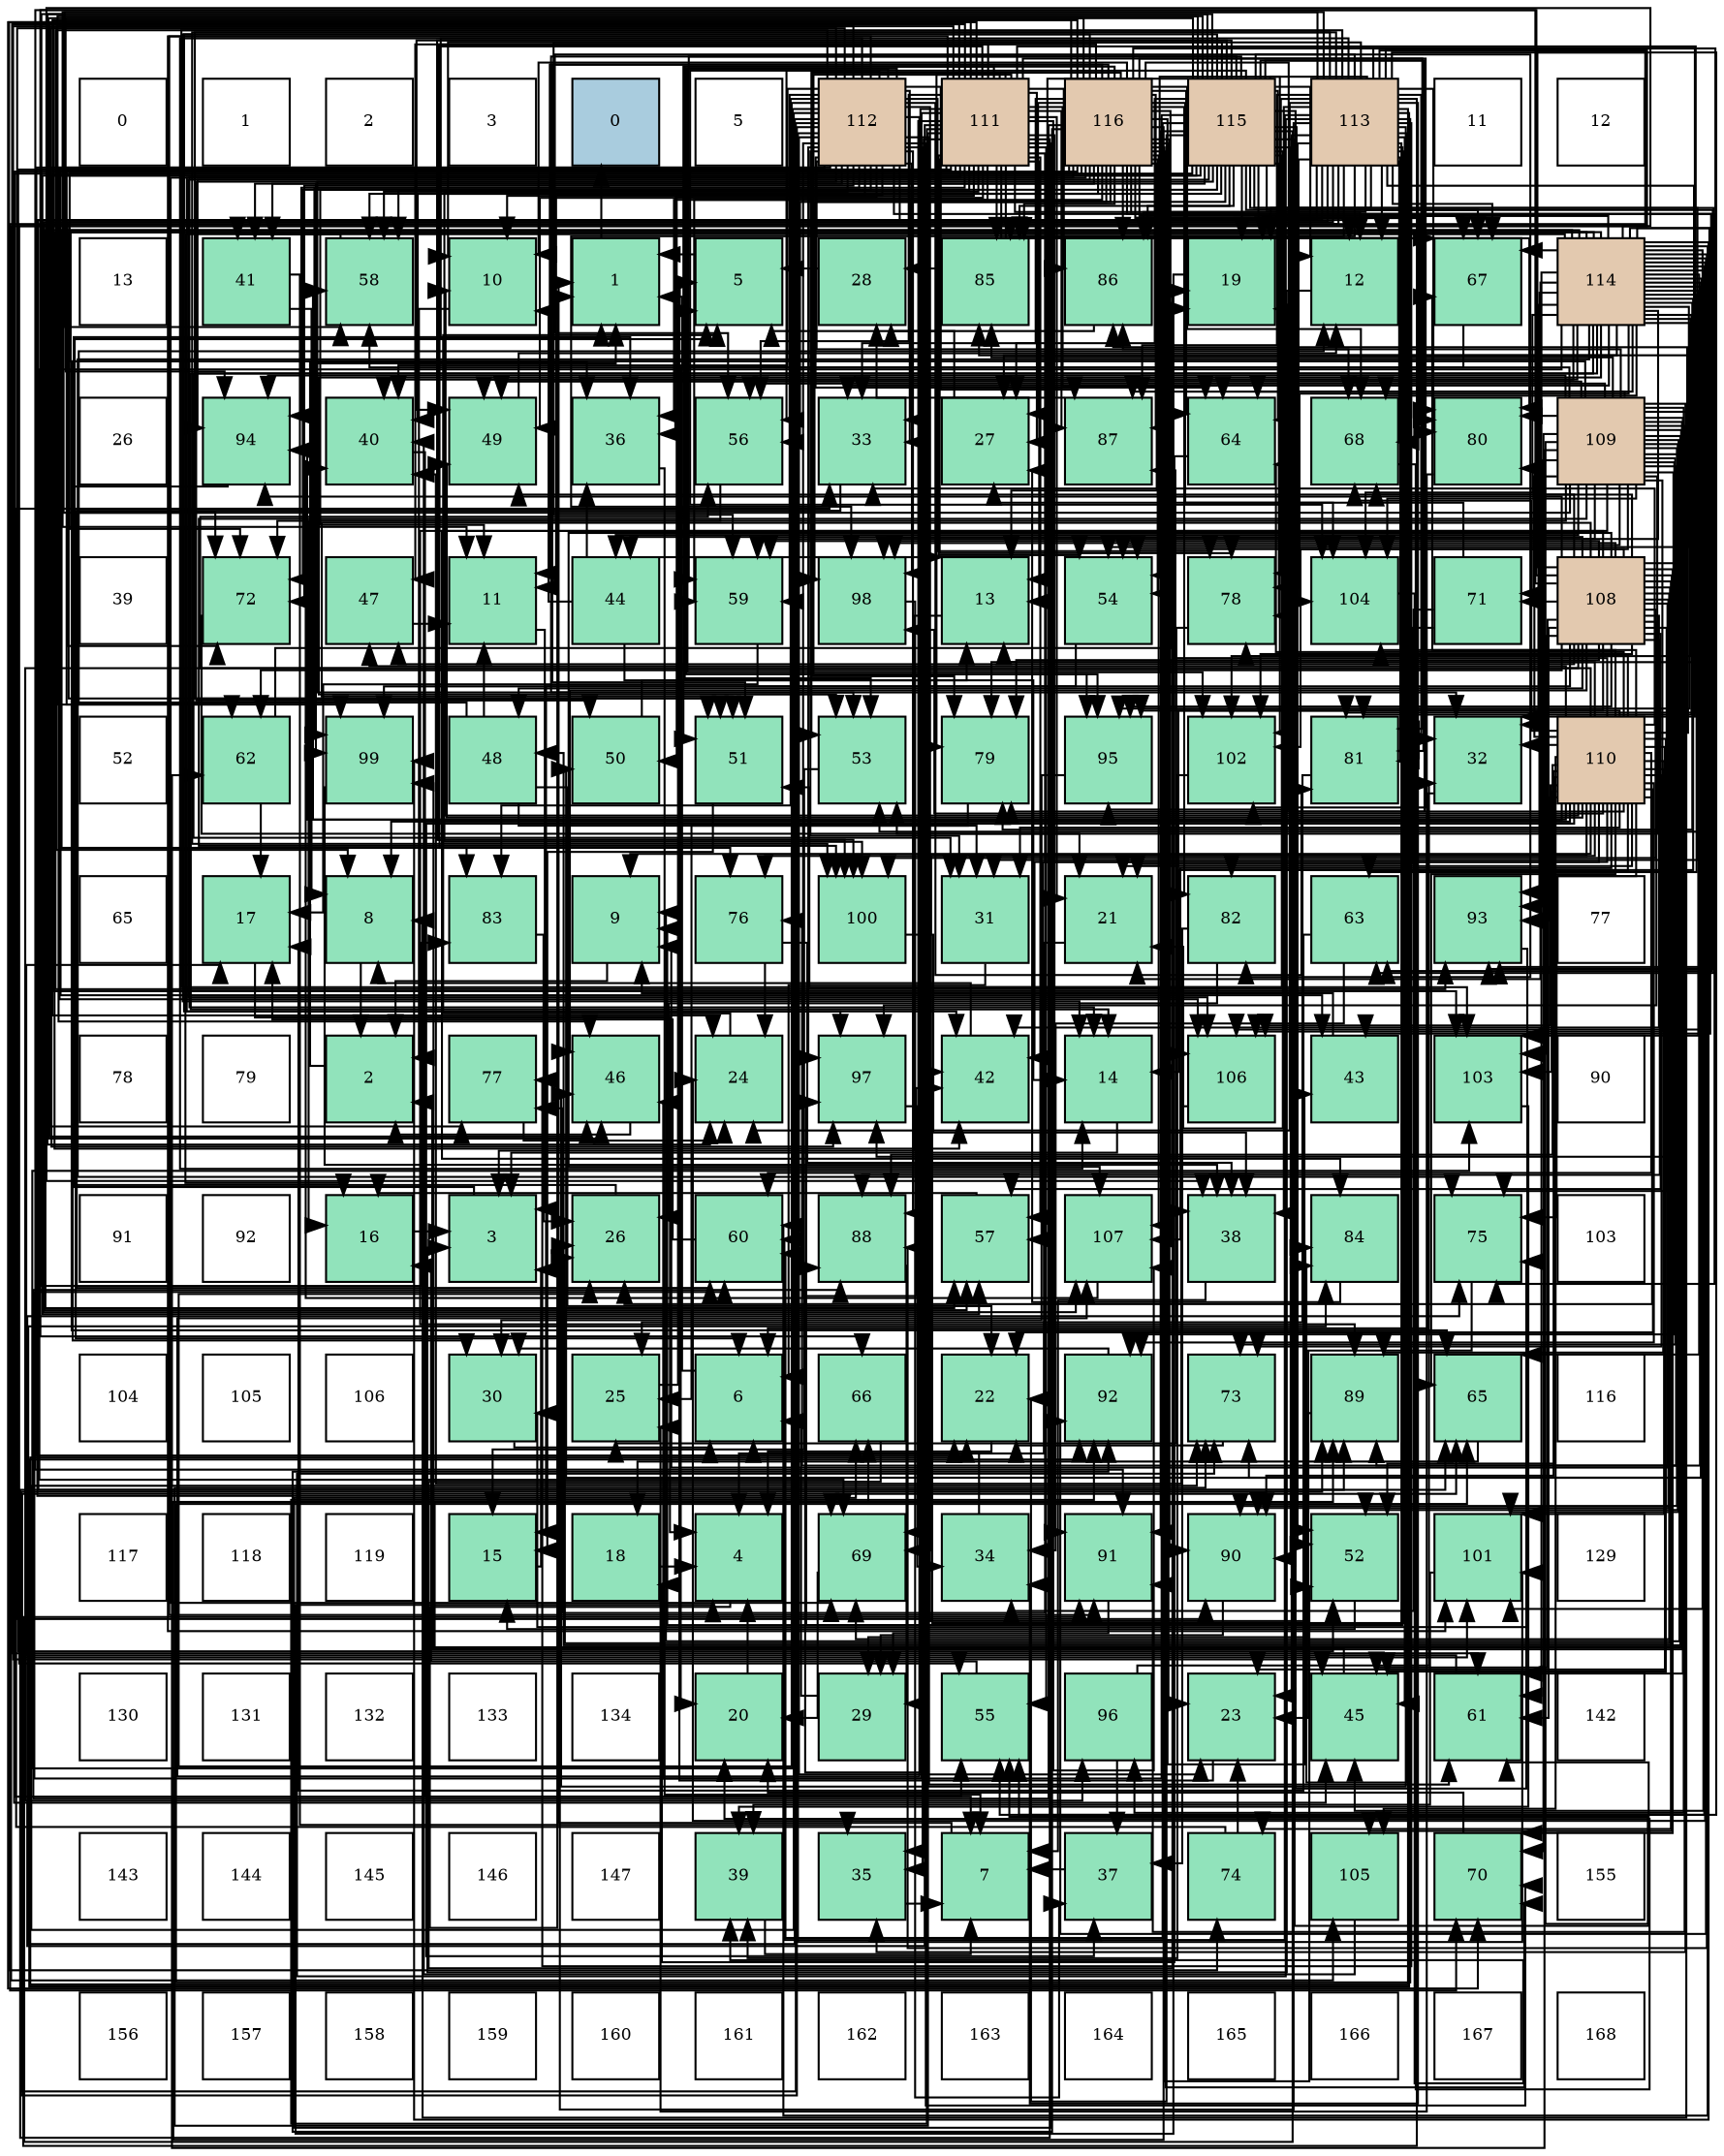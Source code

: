 digraph layout{
 rankdir=TB;
 splines=ortho;
 node [style=filled shape=square fixedsize=true width=0.6];
0[label="0", fontsize=8, fillcolor="#ffffff"];
1[label="1", fontsize=8, fillcolor="#ffffff"];
2[label="2", fontsize=8, fillcolor="#ffffff"];
3[label="3", fontsize=8, fillcolor="#ffffff"];
4[label="0", fontsize=8, fillcolor="#a9ccde"];
5[label="5", fontsize=8, fillcolor="#ffffff"];
6[label="112", fontsize=8, fillcolor="#e3c9af"];
7[label="111", fontsize=8, fillcolor="#e3c9af"];
8[label="116", fontsize=8, fillcolor="#e3c9af"];
9[label="115", fontsize=8, fillcolor="#e3c9af"];
10[label="113", fontsize=8, fillcolor="#e3c9af"];
11[label="11", fontsize=8, fillcolor="#ffffff"];
12[label="12", fontsize=8, fillcolor="#ffffff"];
13[label="13", fontsize=8, fillcolor="#ffffff"];
14[label="41", fontsize=8, fillcolor="#91e3bb"];
15[label="58", fontsize=8, fillcolor="#91e3bb"];
16[label="10", fontsize=8, fillcolor="#91e3bb"];
17[label="1", fontsize=8, fillcolor="#91e3bb"];
18[label="5", fontsize=8, fillcolor="#91e3bb"];
19[label="28", fontsize=8, fillcolor="#91e3bb"];
20[label="85", fontsize=8, fillcolor="#91e3bb"];
21[label="86", fontsize=8, fillcolor="#91e3bb"];
22[label="19", fontsize=8, fillcolor="#91e3bb"];
23[label="12", fontsize=8, fillcolor="#91e3bb"];
24[label="67", fontsize=8, fillcolor="#91e3bb"];
25[label="114", fontsize=8, fillcolor="#e3c9af"];
26[label="26", fontsize=8, fillcolor="#ffffff"];
27[label="94", fontsize=8, fillcolor="#91e3bb"];
28[label="40", fontsize=8, fillcolor="#91e3bb"];
29[label="49", fontsize=8, fillcolor="#91e3bb"];
30[label="36", fontsize=8, fillcolor="#91e3bb"];
31[label="56", fontsize=8, fillcolor="#91e3bb"];
32[label="33", fontsize=8, fillcolor="#91e3bb"];
33[label="27", fontsize=8, fillcolor="#91e3bb"];
34[label="87", fontsize=8, fillcolor="#91e3bb"];
35[label="64", fontsize=8, fillcolor="#91e3bb"];
36[label="68", fontsize=8, fillcolor="#91e3bb"];
37[label="80", fontsize=8, fillcolor="#91e3bb"];
38[label="109", fontsize=8, fillcolor="#e3c9af"];
39[label="39", fontsize=8, fillcolor="#ffffff"];
40[label="72", fontsize=8, fillcolor="#91e3bb"];
41[label="47", fontsize=8, fillcolor="#91e3bb"];
42[label="11", fontsize=8, fillcolor="#91e3bb"];
43[label="44", fontsize=8, fillcolor="#91e3bb"];
44[label="59", fontsize=8, fillcolor="#91e3bb"];
45[label="98", fontsize=8, fillcolor="#91e3bb"];
46[label="13", fontsize=8, fillcolor="#91e3bb"];
47[label="54", fontsize=8, fillcolor="#91e3bb"];
48[label="78", fontsize=8, fillcolor="#91e3bb"];
49[label="104", fontsize=8, fillcolor="#91e3bb"];
50[label="71", fontsize=8, fillcolor="#91e3bb"];
51[label="108", fontsize=8, fillcolor="#e3c9af"];
52[label="52", fontsize=8, fillcolor="#ffffff"];
53[label="62", fontsize=8, fillcolor="#91e3bb"];
54[label="99", fontsize=8, fillcolor="#91e3bb"];
55[label="48", fontsize=8, fillcolor="#91e3bb"];
56[label="50", fontsize=8, fillcolor="#91e3bb"];
57[label="51", fontsize=8, fillcolor="#91e3bb"];
58[label="53", fontsize=8, fillcolor="#91e3bb"];
59[label="79", fontsize=8, fillcolor="#91e3bb"];
60[label="95", fontsize=8, fillcolor="#91e3bb"];
61[label="102", fontsize=8, fillcolor="#91e3bb"];
62[label="81", fontsize=8, fillcolor="#91e3bb"];
63[label="32", fontsize=8, fillcolor="#91e3bb"];
64[label="110", fontsize=8, fillcolor="#e3c9af"];
65[label="65", fontsize=8, fillcolor="#ffffff"];
66[label="17", fontsize=8, fillcolor="#91e3bb"];
67[label="8", fontsize=8, fillcolor="#91e3bb"];
68[label="83", fontsize=8, fillcolor="#91e3bb"];
69[label="9", fontsize=8, fillcolor="#91e3bb"];
70[label="76", fontsize=8, fillcolor="#91e3bb"];
71[label="100", fontsize=8, fillcolor="#91e3bb"];
72[label="31", fontsize=8, fillcolor="#91e3bb"];
73[label="21", fontsize=8, fillcolor="#91e3bb"];
74[label="82", fontsize=8, fillcolor="#91e3bb"];
75[label="63", fontsize=8, fillcolor="#91e3bb"];
76[label="93", fontsize=8, fillcolor="#91e3bb"];
77[label="77", fontsize=8, fillcolor="#ffffff"];
78[label="78", fontsize=8, fillcolor="#ffffff"];
79[label="79", fontsize=8, fillcolor="#ffffff"];
80[label="2", fontsize=8, fillcolor="#91e3bb"];
81[label="77", fontsize=8, fillcolor="#91e3bb"];
82[label="46", fontsize=8, fillcolor="#91e3bb"];
83[label="24", fontsize=8, fillcolor="#91e3bb"];
84[label="97", fontsize=8, fillcolor="#91e3bb"];
85[label="42", fontsize=8, fillcolor="#91e3bb"];
86[label="14", fontsize=8, fillcolor="#91e3bb"];
87[label="106", fontsize=8, fillcolor="#91e3bb"];
88[label="43", fontsize=8, fillcolor="#91e3bb"];
89[label="103", fontsize=8, fillcolor="#91e3bb"];
90[label="90", fontsize=8, fillcolor="#ffffff"];
91[label="91", fontsize=8, fillcolor="#ffffff"];
92[label="92", fontsize=8, fillcolor="#ffffff"];
93[label="16", fontsize=8, fillcolor="#91e3bb"];
94[label="3", fontsize=8, fillcolor="#91e3bb"];
95[label="26", fontsize=8, fillcolor="#91e3bb"];
96[label="60", fontsize=8, fillcolor="#91e3bb"];
97[label="88", fontsize=8, fillcolor="#91e3bb"];
98[label="57", fontsize=8, fillcolor="#91e3bb"];
99[label="107", fontsize=8, fillcolor="#91e3bb"];
100[label="38", fontsize=8, fillcolor="#91e3bb"];
101[label="84", fontsize=8, fillcolor="#91e3bb"];
102[label="75", fontsize=8, fillcolor="#91e3bb"];
103[label="103", fontsize=8, fillcolor="#ffffff"];
104[label="104", fontsize=8, fillcolor="#ffffff"];
105[label="105", fontsize=8, fillcolor="#ffffff"];
106[label="106", fontsize=8, fillcolor="#ffffff"];
107[label="30", fontsize=8, fillcolor="#91e3bb"];
108[label="25", fontsize=8, fillcolor="#91e3bb"];
109[label="6", fontsize=8, fillcolor="#91e3bb"];
110[label="66", fontsize=8, fillcolor="#91e3bb"];
111[label="22", fontsize=8, fillcolor="#91e3bb"];
112[label="92", fontsize=8, fillcolor="#91e3bb"];
113[label="73", fontsize=8, fillcolor="#91e3bb"];
114[label="89", fontsize=8, fillcolor="#91e3bb"];
115[label="65", fontsize=8, fillcolor="#91e3bb"];
116[label="116", fontsize=8, fillcolor="#ffffff"];
117[label="117", fontsize=8, fillcolor="#ffffff"];
118[label="118", fontsize=8, fillcolor="#ffffff"];
119[label="119", fontsize=8, fillcolor="#ffffff"];
120[label="15", fontsize=8, fillcolor="#91e3bb"];
121[label="18", fontsize=8, fillcolor="#91e3bb"];
122[label="4", fontsize=8, fillcolor="#91e3bb"];
123[label="69", fontsize=8, fillcolor="#91e3bb"];
124[label="34", fontsize=8, fillcolor="#91e3bb"];
125[label="91", fontsize=8, fillcolor="#91e3bb"];
126[label="90", fontsize=8, fillcolor="#91e3bb"];
127[label="52", fontsize=8, fillcolor="#91e3bb"];
128[label="101", fontsize=8, fillcolor="#91e3bb"];
129[label="129", fontsize=8, fillcolor="#ffffff"];
130[label="130", fontsize=8, fillcolor="#ffffff"];
131[label="131", fontsize=8, fillcolor="#ffffff"];
132[label="132", fontsize=8, fillcolor="#ffffff"];
133[label="133", fontsize=8, fillcolor="#ffffff"];
134[label="134", fontsize=8, fillcolor="#ffffff"];
135[label="20", fontsize=8, fillcolor="#91e3bb"];
136[label="29", fontsize=8, fillcolor="#91e3bb"];
137[label="55", fontsize=8, fillcolor="#91e3bb"];
138[label="96", fontsize=8, fillcolor="#91e3bb"];
139[label="23", fontsize=8, fillcolor="#91e3bb"];
140[label="45", fontsize=8, fillcolor="#91e3bb"];
141[label="61", fontsize=8, fillcolor="#91e3bb"];
142[label="142", fontsize=8, fillcolor="#ffffff"];
143[label="143", fontsize=8, fillcolor="#ffffff"];
144[label="144", fontsize=8, fillcolor="#ffffff"];
145[label="145", fontsize=8, fillcolor="#ffffff"];
146[label="146", fontsize=8, fillcolor="#ffffff"];
147[label="147", fontsize=8, fillcolor="#ffffff"];
148[label="39", fontsize=8, fillcolor="#91e3bb"];
149[label="35", fontsize=8, fillcolor="#91e3bb"];
150[label="7", fontsize=8, fillcolor="#91e3bb"];
151[label="37", fontsize=8, fillcolor="#91e3bb"];
152[label="74", fontsize=8, fillcolor="#91e3bb"];
153[label="105", fontsize=8, fillcolor="#91e3bb"];
154[label="70", fontsize=8, fillcolor="#91e3bb"];
155[label="155", fontsize=8, fillcolor="#ffffff"];
156[label="156", fontsize=8, fillcolor="#ffffff"];
157[label="157", fontsize=8, fillcolor="#ffffff"];
158[label="158", fontsize=8, fillcolor="#ffffff"];
159[label="159", fontsize=8, fillcolor="#ffffff"];
160[label="160", fontsize=8, fillcolor="#ffffff"];
161[label="161", fontsize=8, fillcolor="#ffffff"];
162[label="162", fontsize=8, fillcolor="#ffffff"];
163[label="163", fontsize=8, fillcolor="#ffffff"];
164[label="164", fontsize=8, fillcolor="#ffffff"];
165[label="165", fontsize=8, fillcolor="#ffffff"];
166[label="166", fontsize=8, fillcolor="#ffffff"];
167[label="167", fontsize=8, fillcolor="#ffffff"];
168[label="168", fontsize=8, fillcolor="#ffffff"];
edge [constraint=false, style=vis];17 -> 4;
80 -> 17;
94 -> 17;
122 -> 17;
18 -> 17;
109 -> 17;
150 -> 17;
67 -> 80;
69 -> 80;
16 -> 80;
42 -> 94;
23 -> 94;
46 -> 94;
86 -> 94;
120 -> 94;
93 -> 94;
66 -> 122;
121 -> 122;
22 -> 122;
135 -> 122;
73 -> 122;
111 -> 122;
139 -> 18;
83 -> 18;
108 -> 18;
95 -> 18;
33 -> 18;
19 -> 18;
136 -> 109;
107 -> 109;
72 -> 109;
63 -> 109;
32 -> 109;
124 -> 109;
149 -> 150;
30 -> 150;
151 -> 150;
100 -> 150;
148 -> 150;
28 -> 150;
14 -> 67;
14 -> 149;
85 -> 67;
88 -> 69;
43 -> 16;
43 -> 46;
43 -> 86;
43 -> 30;
140 -> 80;
82 -> 80;
41 -> 42;
55 -> 42;
55 -> 23;
55 -> 111;
55 -> 72;
29 -> 23;
56 -> 46;
57 -> 120;
127 -> 120;
58 -> 120;
47 -> 120;
137 -> 93;
31 -> 93;
98 -> 93;
15 -> 93;
44 -> 66;
96 -> 66;
141 -> 66;
53 -> 66;
53 -> 22;
75 -> 66;
75 -> 124;
35 -> 121;
115 -> 121;
110 -> 22;
24 -> 135;
36 -> 135;
123 -> 135;
154 -> 135;
50 -> 73;
50 -> 33;
50 -> 124;
40 -> 73;
113 -> 111;
152 -> 139;
152 -> 32;
102 -> 139;
70 -> 83;
70 -> 100;
81 -> 83;
48 -> 108;
59 -> 108;
37 -> 108;
62 -> 108;
74 -> 95;
74 -> 151;
68 -> 95;
101 -> 33;
20 -> 19;
21 -> 19;
34 -> 19;
97 -> 136;
114 -> 136;
126 -> 136;
125 -> 136;
112 -> 107;
76 -> 107;
27 -> 107;
60 -> 107;
138 -> 63;
138 -> 151;
84 -> 124;
45 -> 151;
54 -> 100;
71 -> 100;
128 -> 148;
61 -> 148;
89 -> 148;
49 -> 148;
153 -> 28;
87 -> 28;
99 -> 28;
51 -> 69;
51 -> 95;
51 -> 85;
51 -> 43;
51 -> 140;
51 -> 82;
51 -> 41;
51 -> 55;
51 -> 29;
51 -> 57;
51 -> 47;
51 -> 137;
51 -> 98;
51 -> 44;
51 -> 141;
51 -> 53;
51 -> 110;
51 -> 36;
51 -> 123;
51 -> 154;
51 -> 50;
51 -> 152;
51 -> 102;
51 -> 59;
51 -> 21;
51 -> 97;
51 -> 114;
51 -> 126;
51 -> 125;
51 -> 27;
51 -> 60;
51 -> 138;
51 -> 84;
51 -> 45;
51 -> 54;
51 -> 71;
51 -> 61;
51 -> 89;
51 -> 153;
51 -> 87;
51 -> 99;
38 -> 67;
38 -> 69;
38 -> 149;
38 -> 43;
38 -> 55;
38 -> 29;
38 -> 127;
38 -> 58;
38 -> 47;
38 -> 137;
38 -> 31;
38 -> 15;
38 -> 44;
38 -> 96;
38 -> 141;
38 -> 53;
38 -> 115;
38 -> 110;
38 -> 154;
38 -> 50;
38 -> 40;
38 -> 113;
38 -> 70;
38 -> 37;
38 -> 101;
38 -> 20;
38 -> 21;
38 -> 34;
38 -> 126;
38 -> 125;
38 -> 112;
38 -> 76;
38 -> 27;
38 -> 138;
38 -> 84;
38 -> 54;
38 -> 71;
38 -> 128;
38 -> 61;
38 -> 49;
38 -> 87;
64 -> 67;
64 -> 69;
64 -> 16;
64 -> 46;
64 -> 86;
64 -> 22;
64 -> 73;
64 -> 111;
64 -> 139;
64 -> 95;
64 -> 72;
64 -> 63;
64 -> 32;
64 -> 151;
64 -> 85;
64 -> 140;
64 -> 41;
64 -> 29;
64 -> 127;
64 -> 31;
64 -> 98;
64 -> 15;
64 -> 96;
64 -> 35;
64 -> 115;
64 -> 24;
64 -> 36;
64 -> 123;
64 -> 113;
64 -> 102;
64 -> 70;
64 -> 48;
64 -> 37;
64 -> 20;
64 -> 34;
64 -> 97;
64 -> 114;
64 -> 126;
64 -> 112;
64 -> 76;
64 -> 27;
64 -> 60;
64 -> 45;
64 -> 128;
64 -> 89;
64 -> 49;
64 -> 153;
64 -> 87;
64 -> 99;
7 -> 67;
7 -> 42;
7 -> 23;
7 -> 46;
7 -> 73;
7 -> 33;
7 -> 149;
7 -> 30;
7 -> 82;
7 -> 41;
7 -> 29;
7 -> 57;
7 -> 127;
7 -> 58;
7 -> 47;
7 -> 137;
7 -> 31;
7 -> 98;
7 -> 15;
7 -> 96;
7 -> 141;
7 -> 53;
7 -> 35;
7 -> 115;
7 -> 110;
7 -> 24;
7 -> 123;
7 -> 154;
7 -> 40;
7 -> 113;
7 -> 152;
7 -> 102;
7 -> 70;
7 -> 81;
7 -> 48;
7 -> 59;
7 -> 37;
7 -> 62;
7 -> 20;
7 -> 21;
7 -> 34;
7 -> 97;
7 -> 125;
7 -> 112;
7 -> 60;
7 -> 84;
7 -> 54;
7 -> 128;
7 -> 61;
7 -> 87;
7 -> 99;
6 -> 16;
6 -> 23;
6 -> 86;
6 -> 111;
6 -> 139;
6 -> 95;
6 -> 72;
6 -> 63;
6 -> 32;
6 -> 149;
6 -> 30;
6 -> 28;
6 -> 85;
6 -> 88;
6 -> 140;
6 -> 82;
6 -> 56;
6 -> 15;
6 -> 44;
6 -> 141;
6 -> 35;
6 -> 115;
6 -> 36;
6 -> 154;
6 -> 40;
6 -> 113;
6 -> 102;
6 -> 81;
6 -> 48;
6 -> 62;
6 -> 68;
6 -> 101;
6 -> 34;
6 -> 97;
6 -> 114;
6 -> 126;
6 -> 125;
6 -> 76;
6 -> 27;
6 -> 60;
6 -> 84;
6 -> 45;
6 -> 54;
6 -> 71;
6 -> 128;
6 -> 61;
6 -> 89;
6 -> 49;
6 -> 99;
10 -> 69;
10 -> 42;
10 -> 23;
10 -> 22;
10 -> 111;
10 -> 139;
10 -> 83;
10 -> 95;
10 -> 63;
10 -> 124;
10 -> 30;
10 -> 100;
10 -> 85;
10 -> 140;
10 -> 82;
10 -> 57;
10 -> 127;
10 -> 58;
10 -> 47;
10 -> 137;
10 -> 31;
10 -> 98;
10 -> 15;
10 -> 44;
10 -> 96;
10 -> 115;
10 -> 24;
10 -> 36;
10 -> 123;
10 -> 154;
10 -> 40;
10 -> 113;
10 -> 81;
10 -> 48;
10 -> 59;
10 -> 37;
10 -> 62;
10 -> 101;
10 -> 20;
10 -> 21;
10 -> 34;
10 -> 114;
10 -> 125;
10 -> 112;
10 -> 84;
10 -> 45;
10 -> 71;
10 -> 89;
10 -> 49;
10 -> 153;
10 -> 99;
25 -> 86;
25 -> 22;
25 -> 73;
25 -> 83;
25 -> 33;
25 -> 72;
25 -> 63;
25 -> 32;
25 -> 30;
25 -> 100;
25 -> 28;
25 -> 14;
25 -> 85;
25 -> 88;
25 -> 140;
25 -> 29;
25 -> 56;
25 -> 57;
25 -> 58;
25 -> 47;
25 -> 137;
25 -> 98;
25 -> 96;
25 -> 141;
25 -> 75;
25 -> 35;
25 -> 115;
25 -> 24;
25 -> 36;
25 -> 123;
25 -> 113;
25 -> 102;
25 -> 48;
25 -> 59;
25 -> 62;
25 -> 74;
25 -> 68;
25 -> 97;
25 -> 114;
25 -> 112;
25 -> 76;
25 -> 60;
25 -> 45;
25 -> 54;
25 -> 128;
25 -> 61;
25 -> 89;
25 -> 49;
25 -> 87;
9 -> 16;
9 -> 42;
9 -> 23;
9 -> 46;
9 -> 86;
9 -> 22;
9 -> 73;
9 -> 111;
9 -> 83;
9 -> 33;
9 -> 72;
9 -> 32;
9 -> 14;
9 -> 82;
9 -> 29;
9 -> 56;
9 -> 57;
9 -> 127;
9 -> 58;
9 -> 137;
9 -> 31;
9 -> 98;
9 -> 15;
9 -> 44;
9 -> 96;
9 -> 141;
9 -> 75;
9 -> 35;
9 -> 24;
9 -> 40;
9 -> 102;
9 -> 48;
9 -> 59;
9 -> 37;
9 -> 62;
9 -> 74;
9 -> 68;
9 -> 20;
9 -> 21;
9 -> 126;
9 -> 125;
9 -> 76;
9 -> 27;
9 -> 84;
9 -> 54;
9 -> 71;
9 -> 128;
9 -> 61;
9 -> 87;
8 -> 16;
8 -> 42;
8 -> 46;
8 -> 86;
8 -> 139;
8 -> 83;
8 -> 33;
8 -> 63;
8 -> 32;
8 -> 100;
8 -> 28;
8 -> 14;
8 -> 85;
8 -> 88;
8 -> 140;
8 -> 82;
8 -> 57;
8 -> 127;
8 -> 58;
8 -> 47;
8 -> 31;
8 -> 44;
8 -> 75;
8 -> 35;
8 -> 24;
8 -> 36;
8 -> 123;
8 -> 154;
8 -> 40;
8 -> 59;
8 -> 37;
8 -> 62;
8 -> 74;
8 -> 101;
8 -> 20;
8 -> 21;
8 -> 34;
8 -> 97;
8 -> 114;
8 -> 126;
8 -> 112;
8 -> 76;
8 -> 27;
8 -> 60;
8 -> 45;
8 -> 71;
8 -> 89;
8 -> 49;
8 -> 99;
edge [constraint=true, style=invis];
0 -> 13 -> 26 -> 39 -> 52 -> 65 -> 78 -> 91 -> 104 -> 117 -> 130 -> 143 -> 156;
1 -> 14 -> 27 -> 40 -> 53 -> 66 -> 79 -> 92 -> 105 -> 118 -> 131 -> 144 -> 157;
2 -> 15 -> 28 -> 41 -> 54 -> 67 -> 80 -> 93 -> 106 -> 119 -> 132 -> 145 -> 158;
3 -> 16 -> 29 -> 42 -> 55 -> 68 -> 81 -> 94 -> 107 -> 120 -> 133 -> 146 -> 159;
4 -> 17 -> 30 -> 43 -> 56 -> 69 -> 82 -> 95 -> 108 -> 121 -> 134 -> 147 -> 160;
5 -> 18 -> 31 -> 44 -> 57 -> 70 -> 83 -> 96 -> 109 -> 122 -> 135 -> 148 -> 161;
6 -> 19 -> 32 -> 45 -> 58 -> 71 -> 84 -> 97 -> 110 -> 123 -> 136 -> 149 -> 162;
7 -> 20 -> 33 -> 46 -> 59 -> 72 -> 85 -> 98 -> 111 -> 124 -> 137 -> 150 -> 163;
8 -> 21 -> 34 -> 47 -> 60 -> 73 -> 86 -> 99 -> 112 -> 125 -> 138 -> 151 -> 164;
9 -> 22 -> 35 -> 48 -> 61 -> 74 -> 87 -> 100 -> 113 -> 126 -> 139 -> 152 -> 165;
10 -> 23 -> 36 -> 49 -> 62 -> 75 -> 88 -> 101 -> 114 -> 127 -> 140 -> 153 -> 166;
11 -> 24 -> 37 -> 50 -> 63 -> 76 -> 89 -> 102 -> 115 -> 128 -> 141 -> 154 -> 167;
12 -> 25 -> 38 -> 51 -> 64 -> 77 -> 90 -> 103 -> 116 -> 129 -> 142 -> 155 -> 168;
rank = same {0 -> 1 -> 2 -> 3 -> 4 -> 5 -> 6 -> 7 -> 8 -> 9 -> 10 -> 11 -> 12};
rank = same {13 -> 14 -> 15 -> 16 -> 17 -> 18 -> 19 -> 20 -> 21 -> 22 -> 23 -> 24 -> 25};
rank = same {26 -> 27 -> 28 -> 29 -> 30 -> 31 -> 32 -> 33 -> 34 -> 35 -> 36 -> 37 -> 38};
rank = same {39 -> 40 -> 41 -> 42 -> 43 -> 44 -> 45 -> 46 -> 47 -> 48 -> 49 -> 50 -> 51};
rank = same {52 -> 53 -> 54 -> 55 -> 56 -> 57 -> 58 -> 59 -> 60 -> 61 -> 62 -> 63 -> 64};
rank = same {65 -> 66 -> 67 -> 68 -> 69 -> 70 -> 71 -> 72 -> 73 -> 74 -> 75 -> 76 -> 77};
rank = same {78 -> 79 -> 80 -> 81 -> 82 -> 83 -> 84 -> 85 -> 86 -> 87 -> 88 -> 89 -> 90};
rank = same {91 -> 92 -> 93 -> 94 -> 95 -> 96 -> 97 -> 98 -> 99 -> 100 -> 101 -> 102 -> 103};
rank = same {104 -> 105 -> 106 -> 107 -> 108 -> 109 -> 110 -> 111 -> 112 -> 113 -> 114 -> 115 -> 116};
rank = same {117 -> 118 -> 119 -> 120 -> 121 -> 122 -> 123 -> 124 -> 125 -> 126 -> 127 -> 128 -> 129};
rank = same {130 -> 131 -> 132 -> 133 -> 134 -> 135 -> 136 -> 137 -> 138 -> 139 -> 140 -> 141 -> 142};
rank = same {143 -> 144 -> 145 -> 146 -> 147 -> 148 -> 149 -> 150 -> 151 -> 152 -> 153 -> 154 -> 155};
rank = same {156 -> 157 -> 158 -> 159 -> 160 -> 161 -> 162 -> 163 -> 164 -> 165 -> 166 -> 167 -> 168};
}